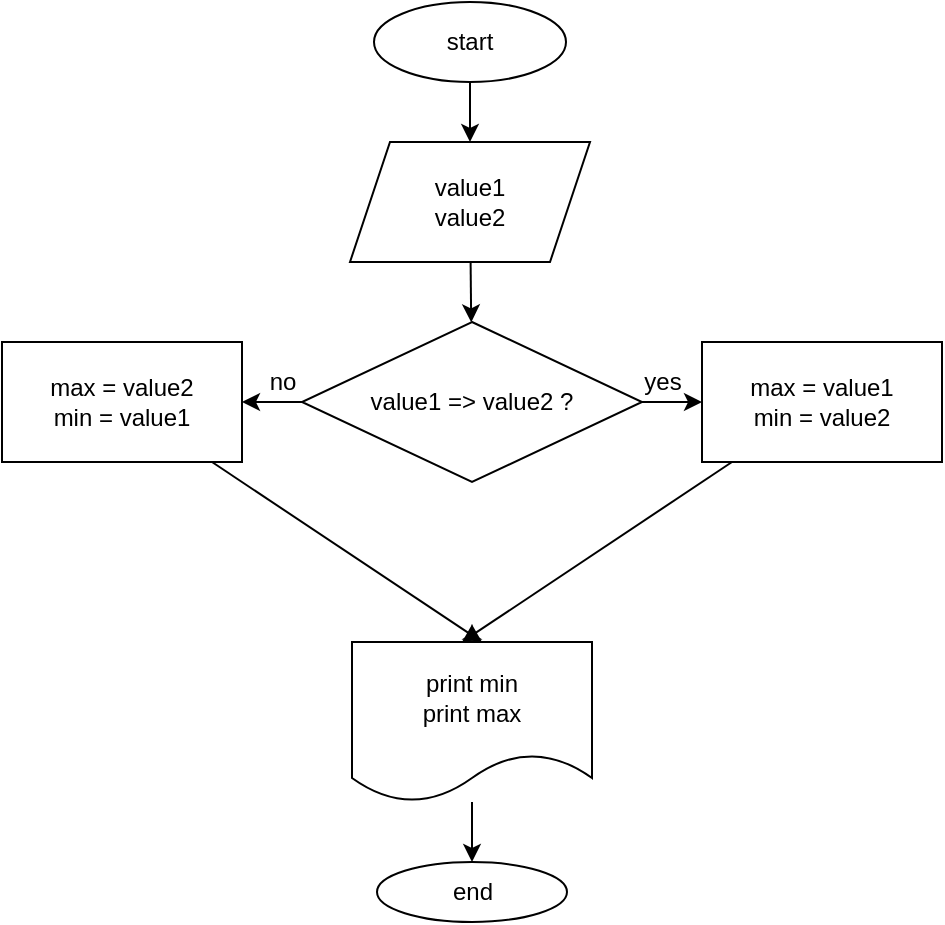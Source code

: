 <mxfile>
    <diagram id="eTHZI8Rj_9vwXvEZulF6" name="Страница 1">
        <mxGraphModel dx="579" dy="648" grid="1" gridSize="10" guides="1" tooltips="1" connect="1" arrows="1" fold="1" page="1" pageScale="1" pageWidth="827" pageHeight="1169" math="0" shadow="0">
            <root>
                <mxCell id="0"/>
                <mxCell id="1" parent="0"/>
                <mxCell id="6" value="" style="edgeStyle=none;html=1;" edge="1" parent="1" source="2" target="5">
                    <mxGeometry relative="1" as="geometry"/>
                </mxCell>
                <mxCell id="2" value="start" style="ellipse;whiteSpace=wrap;html=1;" vertex="1" parent="1">
                    <mxGeometry x="366" y="110" width="96" height="40" as="geometry"/>
                </mxCell>
                <mxCell id="10" value="" style="edgeStyle=none;html=1;" edge="1" parent="1" source="5" target="9">
                    <mxGeometry relative="1" as="geometry"/>
                </mxCell>
                <mxCell id="5" value="value1&lt;br&gt;value2" style="shape=parallelogram;perimeter=parallelogramPerimeter;whiteSpace=wrap;html=1;fixedSize=1;" vertex="1" parent="1">
                    <mxGeometry x="354" y="180" width="120" height="60" as="geometry"/>
                </mxCell>
                <mxCell id="14" value="" style="edgeStyle=none;html=1;" edge="1" parent="1" source="9">
                    <mxGeometry relative="1" as="geometry">
                        <mxPoint x="530" y="310" as="targetPoint"/>
                    </mxGeometry>
                </mxCell>
                <mxCell id="17" value="" style="edgeStyle=none;html=1;" edge="1" parent="1" source="9">
                    <mxGeometry relative="1" as="geometry">
                        <mxPoint x="300" y="310" as="targetPoint"/>
                    </mxGeometry>
                </mxCell>
                <mxCell id="9" value="value1 =&amp;gt; value2 ?" style="rhombus;whiteSpace=wrap;html=1;" vertex="1" parent="1">
                    <mxGeometry x="330" y="270" width="170" height="80" as="geometry"/>
                </mxCell>
                <mxCell id="15" value="yes" style="text;html=1;align=center;verticalAlign=middle;resizable=0;points=[];autosize=1;strokeColor=none;fillColor=none;" vertex="1" parent="1">
                    <mxGeometry x="495" y="290" width="30" height="20" as="geometry"/>
                </mxCell>
                <mxCell id="18" value="no" style="text;html=1;align=center;verticalAlign=middle;resizable=0;points=[];autosize=1;strokeColor=none;fillColor=none;" vertex="1" parent="1">
                    <mxGeometry x="305" y="290" width="30" height="20" as="geometry"/>
                </mxCell>
                <mxCell id="21" style="edgeStyle=none;html=1;" edge="1" parent="1" source="19">
                    <mxGeometry relative="1" as="geometry">
                        <mxPoint x="420" y="430" as="targetPoint"/>
                    </mxGeometry>
                </mxCell>
                <mxCell id="19" value="&lt;span&gt;max = value2&lt;/span&gt;&lt;br&gt;&lt;span&gt;min = value1&lt;/span&gt;" style="rounded=0;whiteSpace=wrap;html=1;" vertex="1" parent="1">
                    <mxGeometry x="180" y="280" width="120" height="60" as="geometry"/>
                </mxCell>
                <mxCell id="22" style="edgeStyle=none;html=1;" edge="1" parent="1" source="20">
                    <mxGeometry relative="1" as="geometry">
                        <mxPoint x="410" y="430" as="targetPoint"/>
                    </mxGeometry>
                </mxCell>
                <mxCell id="20" value="&lt;span&gt;max = value1&lt;/span&gt;&lt;br&gt;&lt;span&gt;min = value2&lt;/span&gt;" style="rounded=0;whiteSpace=wrap;html=1;" vertex="1" parent="1">
                    <mxGeometry x="530" y="280" width="120" height="60" as="geometry"/>
                </mxCell>
                <mxCell id="27" value="" style="edgeStyle=none;html=1;" edge="1" parent="1" source="25" target="26">
                    <mxGeometry relative="1" as="geometry"/>
                </mxCell>
                <mxCell id="25" value="print min&lt;br&gt;print max" style="shape=document;whiteSpace=wrap;html=1;boundedLbl=1;" vertex="1" parent="1">
                    <mxGeometry x="355" y="430" width="120" height="80" as="geometry"/>
                </mxCell>
                <mxCell id="26" value="end" style="ellipse;whiteSpace=wrap;html=1;" vertex="1" parent="1">
                    <mxGeometry x="367.5" y="540" width="95" height="30" as="geometry"/>
                </mxCell>
            </root>
        </mxGraphModel>
    </diagram>
</mxfile>